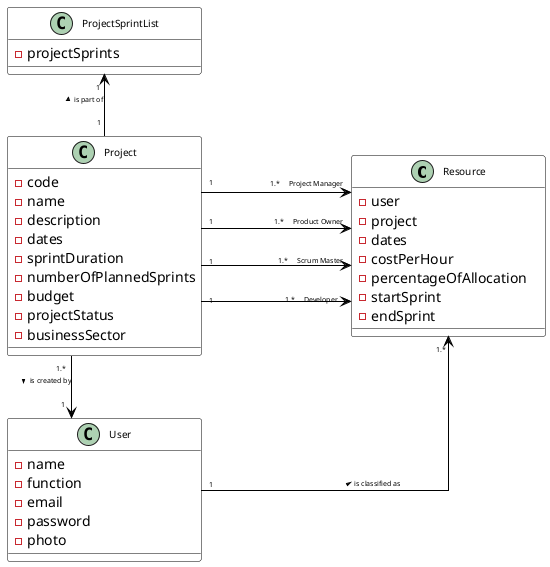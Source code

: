 @startuml

skinparam SameClassWidth true
skinparam ClassFontSize 10
skinparam ArrowFontSize 7
skinparam nodesep 150
skinparam ranksep 20
skinparam linetype ortho

skinparam class {
BackgroundColor White
ArrowColor Black
ArrowSize 1000
BorderColor Black
}
class Resource  {
	-user
	-project
	-dates
	-costPerHour
	-percentageOfAllocation
	-startSprint
	-endSprint
}

class Project {
	-code
	-name
	-description
	-dates
	-sprintDuration
	-numberOfPlannedSprints
	-budget
	-projectStatus
	-businessSector
}

class ProjectSprintList {
	-projectSprints
}

class User {
	-name
	-function
	-email
	-password
	-photo
}

User "1        " --up-->  " 1.* " Resource : is classified as >
Project "1" ---right---> "  1.*     Project Manager" Resource
Project "1" ---right---> "  1.*     Product Owner" Resource
Project "1" ---right---> "  1.*     Scrum Master" Resource
Project "1" ---right---> "  1.*     Developer   " Resource
Project "1.*  "--up--> " 1  " User : is created by >
Project "1  "--up--> " 1  " ProjectSprintList : is part of >
Project "1.*  "-[hidden]-> " 1  " User : is created by
@enduml